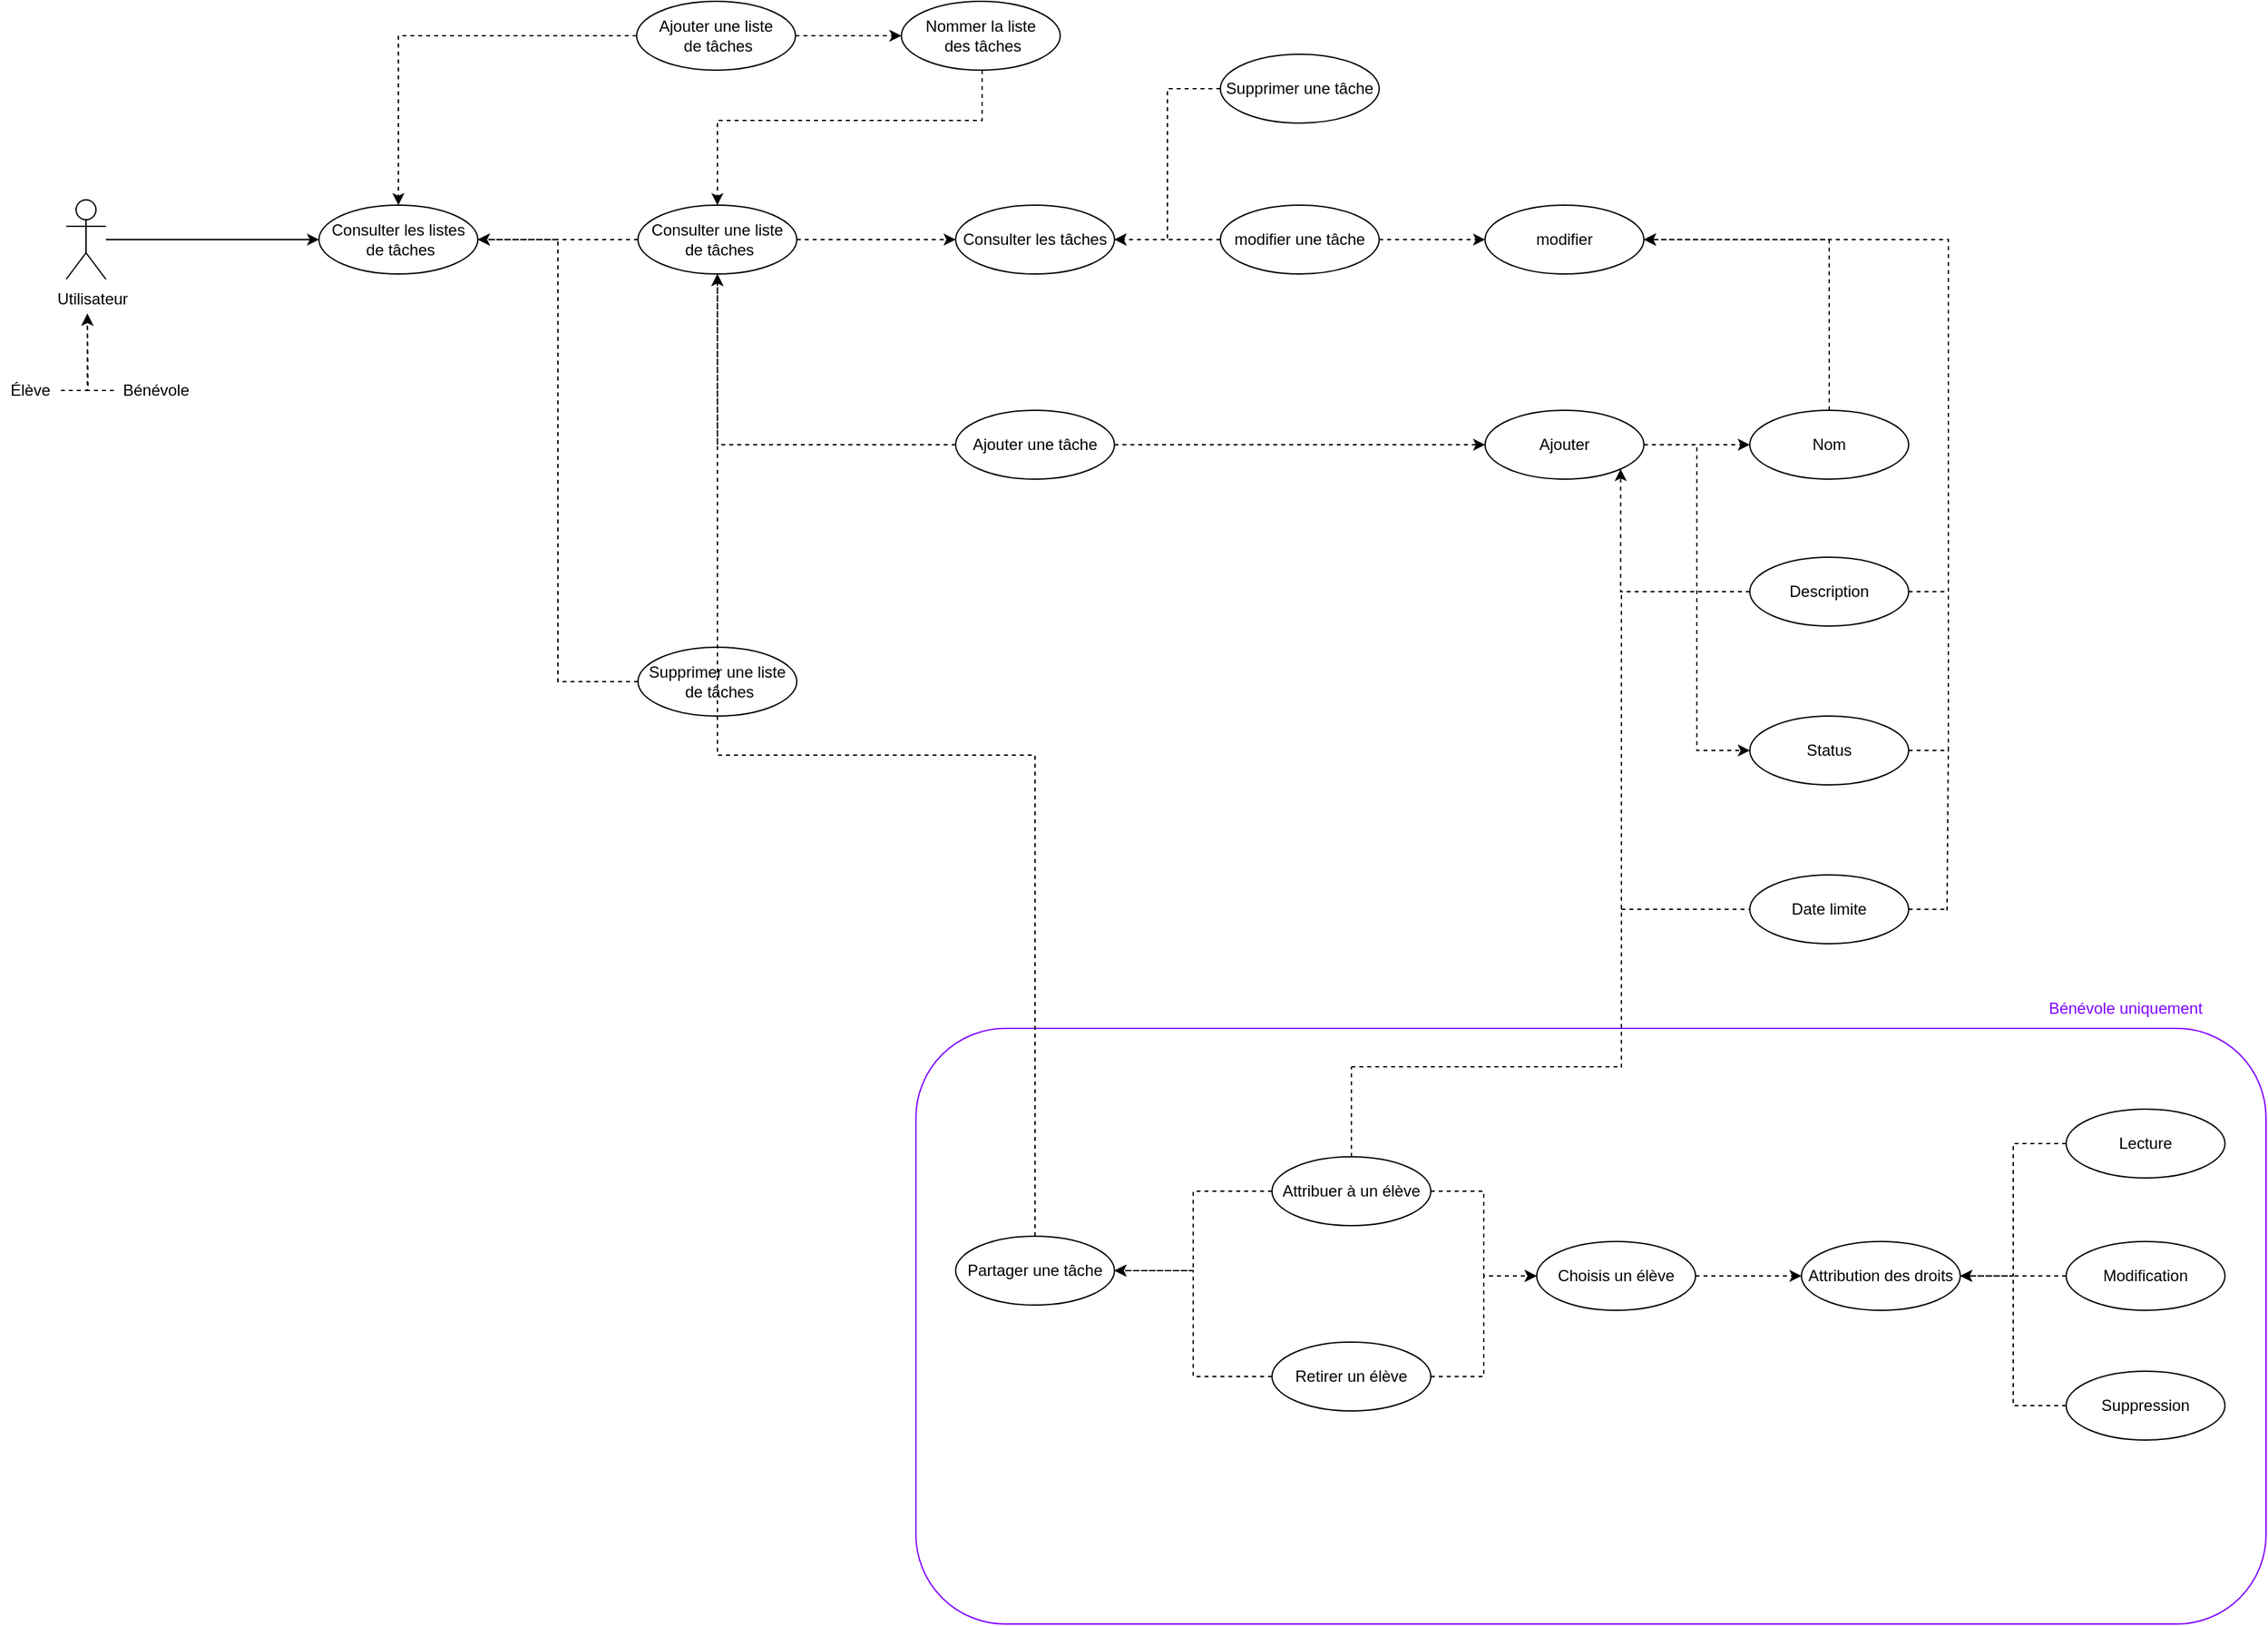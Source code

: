 <mxfile version="21.0.6" type="github">
  <diagram name="Page-1" id="fAINEygDaWVcv_N5_IjY">
    <mxGraphModel dx="989" dy="548" grid="1" gridSize="10" guides="1" tooltips="1" connect="1" arrows="1" fold="1" page="1" pageScale="1" pageWidth="827" pageHeight="1169" math="0" shadow="0">
      <root>
        <mxCell id="0" />
        <mxCell id="1" parent="0" />
        <mxCell id="KYYR0FkDAw76e0KfDm-P-86" value="" style="rounded=1;whiteSpace=wrap;html=1;fillColor=none;strokeColor=#8000ff;" parent="1" vertex="1">
          <mxGeometry x="731" y="906" width="1020" height="450" as="geometry" />
        </mxCell>
        <mxCell id="KYYR0FkDAw76e0KfDm-P-9" style="edgeStyle=orthogonalEdgeStyle;rounded=0;orthogonalLoop=1;jettySize=auto;html=1;" parent="1" source="KYYR0FkDAw76e0KfDm-P-1" target="KYYR0FkDAw76e0KfDm-P-8" edge="1">
          <mxGeometry relative="1" as="geometry" />
        </mxCell>
        <mxCell id="KYYR0FkDAw76e0KfDm-P-1" value="Actor" style="shape=umlActor;verticalLabelPosition=bottom;verticalAlign=top;html=1;outlineConnect=0;overflow=visible;noLabel=1;" parent="1" vertex="1">
          <mxGeometry x="89" y="280" width="30" height="60" as="geometry" />
        </mxCell>
        <mxCell id="KYYR0FkDAw76e0KfDm-P-2" value="Utilisateur" style="text;html=1;strokeColor=none;fillColor=none;align=center;verticalAlign=middle;whiteSpace=wrap;rounded=0;" parent="1" vertex="1">
          <mxGeometry x="79" y="340" width="60" height="30" as="geometry" />
        </mxCell>
        <mxCell id="KYYR0FkDAw76e0KfDm-P-3" value="" style="edgeStyle=orthogonalEdgeStyle;rounded=0;orthogonalLoop=1;jettySize=auto;html=1;dashed=1;" parent="1" source="KYYR0FkDAw76e0KfDm-P-4" edge="1">
          <mxGeometry relative="1" as="geometry">
            <mxPoint x="85" y="425" as="sourcePoint" />
            <mxPoint x="105" y="366" as="targetPoint" />
          </mxGeometry>
        </mxCell>
        <mxCell id="KYYR0FkDAw76e0KfDm-P-4" value="Élève" style="text;html=1;strokeColor=none;fillColor=none;align=center;verticalAlign=middle;whiteSpace=wrap;rounded=0;" parent="1" vertex="1">
          <mxGeometry x="39" y="409" width="46" height="30" as="geometry" />
        </mxCell>
        <mxCell id="KYYR0FkDAw76e0KfDm-P-5" value="" style="edgeStyle=orthogonalEdgeStyle;rounded=0;orthogonalLoop=1;jettySize=auto;html=1;dashed=1;exitX=0;exitY=0.5;exitDx=0;exitDy=0;" parent="1" source="KYYR0FkDAw76e0KfDm-P-6" edge="1">
          <mxGeometry relative="1" as="geometry">
            <mxPoint x="125" y="431" as="sourcePoint" />
            <mxPoint x="105" y="366" as="targetPoint" />
          </mxGeometry>
        </mxCell>
        <mxCell id="KYYR0FkDAw76e0KfDm-P-6" value="Bénévole" style="text;html=1;strokeColor=none;fillColor=none;align=center;verticalAlign=middle;whiteSpace=wrap;rounded=0;" parent="1" vertex="1">
          <mxGeometry x="125" y="409" width="64" height="30" as="geometry" />
        </mxCell>
        <mxCell id="KYYR0FkDAw76e0KfDm-P-8" value="&lt;div&gt;Consulter les listes&lt;/div&gt;&lt;div&gt;&amp;nbsp;de tâches&lt;/div&gt;" style="ellipse;whiteSpace=wrap;html=1;" parent="1" vertex="1">
          <mxGeometry x="280" y="284" width="120" height="52" as="geometry" />
        </mxCell>
        <mxCell id="KYYR0FkDAw76e0KfDm-P-15" value="" style="edgeStyle=orthogonalEdgeStyle;rounded=0;orthogonalLoop=1;jettySize=auto;html=1;dashed=1;" parent="1" source="KYYR0FkDAw76e0KfDm-P-10" target="KYYR0FkDAw76e0KfDm-P-14" edge="1">
          <mxGeometry relative="1" as="geometry">
            <Array as="points">
              <mxPoint x="681" y="310" />
              <mxPoint x="681" y="310" />
            </Array>
          </mxGeometry>
        </mxCell>
        <mxCell id="KYYR0FkDAw76e0KfDm-P-27" style="edgeStyle=orthogonalEdgeStyle;rounded=0;orthogonalLoop=1;jettySize=auto;html=1;entryX=1;entryY=0.5;entryDx=0;entryDy=0;dashed=1;" parent="1" source="KYYR0FkDAw76e0KfDm-P-10" target="KYYR0FkDAw76e0KfDm-P-8" edge="1">
          <mxGeometry relative="1" as="geometry" />
        </mxCell>
        <mxCell id="KYYR0FkDAw76e0KfDm-P-10" value="&lt;div&gt;Consulter une liste&lt;br&gt;&lt;/div&gt;&lt;div&gt;&amp;nbsp;de tâches&lt;/div&gt;" style="ellipse;whiteSpace=wrap;html=1;" parent="1" vertex="1">
          <mxGeometry x="521" y="284" width="120" height="52" as="geometry" />
        </mxCell>
        <mxCell id="KYYR0FkDAw76e0KfDm-P-43" style="edgeStyle=orthogonalEdgeStyle;rounded=0;orthogonalLoop=1;jettySize=auto;html=1;entryX=0.5;entryY=0;entryDx=0;entryDy=0;dashed=1;" parent="1" source="KYYR0FkDAw76e0KfDm-P-13" target="KYYR0FkDAw76e0KfDm-P-8" edge="1">
          <mxGeometry relative="1" as="geometry" />
        </mxCell>
        <mxCell id="KYYR0FkDAw76e0KfDm-P-45" value="" style="edgeStyle=orthogonalEdgeStyle;rounded=0;orthogonalLoop=1;jettySize=auto;html=1;dashed=1;" parent="1" source="KYYR0FkDAw76e0KfDm-P-13" target="KYYR0FkDAw76e0KfDm-P-44" edge="1">
          <mxGeometry relative="1" as="geometry" />
        </mxCell>
        <mxCell id="KYYR0FkDAw76e0KfDm-P-13" value="&lt;div&gt;Ajouter une liste&lt;/div&gt;&lt;div&gt;&amp;nbsp;de tâches&lt;/div&gt;" style="ellipse;whiteSpace=wrap;html=1;" parent="1" vertex="1">
          <mxGeometry x="520" y="130" width="120" height="52" as="geometry" />
        </mxCell>
        <mxCell id="KYYR0FkDAw76e0KfDm-P-14" value="Consulter les tâches" style="ellipse;whiteSpace=wrap;html=1;" parent="1" vertex="1">
          <mxGeometry x="761" y="284" width="120" height="52" as="geometry" />
        </mxCell>
        <mxCell id="KYYR0FkDAw76e0KfDm-P-19" value="" style="edgeStyle=orthogonalEdgeStyle;rounded=0;orthogonalLoop=1;jettySize=auto;html=1;dashed=1;" parent="1" source="KYYR0FkDAw76e0KfDm-P-16" target="KYYR0FkDAw76e0KfDm-P-18" edge="1">
          <mxGeometry relative="1" as="geometry" />
        </mxCell>
        <mxCell id="KYYR0FkDAw76e0KfDm-P-26" style="edgeStyle=orthogonalEdgeStyle;rounded=0;orthogonalLoop=1;jettySize=auto;html=1;dashed=1;" parent="1" source="KYYR0FkDAw76e0KfDm-P-16" target="KYYR0FkDAw76e0KfDm-P-10" edge="1">
          <mxGeometry relative="1" as="geometry" />
        </mxCell>
        <mxCell id="KYYR0FkDAw76e0KfDm-P-16" value="Ajouter une tâche" style="ellipse;whiteSpace=wrap;html=1;" parent="1" vertex="1">
          <mxGeometry x="761" y="439" width="120" height="52" as="geometry" />
        </mxCell>
        <mxCell id="KYYR0FkDAw76e0KfDm-P-21" value="" style="edgeStyle=orthogonalEdgeStyle;rounded=0;orthogonalLoop=1;jettySize=auto;html=1;dashed=1;" parent="1" source="KYYR0FkDAw76e0KfDm-P-18" target="KYYR0FkDAw76e0KfDm-P-20" edge="1">
          <mxGeometry relative="1" as="geometry" />
        </mxCell>
        <mxCell id="KYYR0FkDAw76e0KfDm-P-35" style="edgeStyle=orthogonalEdgeStyle;rounded=0;orthogonalLoop=1;jettySize=auto;html=1;entryX=0;entryY=0.5;entryDx=0;entryDy=0;dashed=1;" parent="1" source="KYYR0FkDAw76e0KfDm-P-18" target="KYYR0FkDAw76e0KfDm-P-23" edge="1">
          <mxGeometry relative="1" as="geometry" />
        </mxCell>
        <mxCell id="KYYR0FkDAw76e0KfDm-P-18" value="Ajouter" style="ellipse;whiteSpace=wrap;html=1;" parent="1" vertex="1">
          <mxGeometry x="1161" y="439" width="120" height="52" as="geometry" />
        </mxCell>
        <mxCell id="KYYR0FkDAw76e0KfDm-P-39" style="edgeStyle=orthogonalEdgeStyle;rounded=0;orthogonalLoop=1;jettySize=auto;html=1;entryX=1;entryY=0.5;entryDx=0;entryDy=0;dashed=1;exitX=0.5;exitY=0;exitDx=0;exitDy=0;" parent="1" source="KYYR0FkDAw76e0KfDm-P-20" target="KYYR0FkDAw76e0KfDm-P-32" edge="1">
          <mxGeometry relative="1" as="geometry">
            <mxPoint x="1421" y="430" as="sourcePoint" />
          </mxGeometry>
        </mxCell>
        <mxCell id="KYYR0FkDAw76e0KfDm-P-20" value="Nom" style="ellipse;whiteSpace=wrap;html=1;" parent="1" vertex="1">
          <mxGeometry x="1361" y="439" width="120" height="52" as="geometry" />
        </mxCell>
        <mxCell id="KYYR0FkDAw76e0KfDm-P-36" style="edgeStyle=orthogonalEdgeStyle;rounded=0;orthogonalLoop=1;jettySize=auto;html=1;entryX=1;entryY=1;entryDx=0;entryDy=0;dashed=1;" parent="1" source="KYYR0FkDAw76e0KfDm-P-22" target="KYYR0FkDAw76e0KfDm-P-18" edge="1">
          <mxGeometry relative="1" as="geometry" />
        </mxCell>
        <mxCell id="KYYR0FkDAw76e0KfDm-P-40" style="edgeStyle=orthogonalEdgeStyle;rounded=0;orthogonalLoop=1;jettySize=auto;html=1;entryX=1;entryY=0.5;entryDx=0;entryDy=0;dashed=1;" parent="1" source="KYYR0FkDAw76e0KfDm-P-22" target="KYYR0FkDAw76e0KfDm-P-32" edge="1">
          <mxGeometry relative="1" as="geometry">
            <Array as="points">
              <mxPoint x="1511" y="576" />
              <mxPoint x="1511" y="310" />
            </Array>
          </mxGeometry>
        </mxCell>
        <mxCell id="KYYR0FkDAw76e0KfDm-P-22" value="Description" style="ellipse;whiteSpace=wrap;html=1;" parent="1" vertex="1">
          <mxGeometry x="1361" y="550" width="120" height="52" as="geometry" />
        </mxCell>
        <mxCell id="KYYR0FkDAw76e0KfDm-P-41" style="edgeStyle=orthogonalEdgeStyle;rounded=0;orthogonalLoop=1;jettySize=auto;html=1;entryX=1;entryY=0.5;entryDx=0;entryDy=0;dashed=1;" parent="1" source="KYYR0FkDAw76e0KfDm-P-23" target="KYYR0FkDAw76e0KfDm-P-32" edge="1">
          <mxGeometry relative="1" as="geometry">
            <Array as="points">
              <mxPoint x="1511" y="696" />
              <mxPoint x="1511" y="310" />
            </Array>
          </mxGeometry>
        </mxCell>
        <mxCell id="KYYR0FkDAw76e0KfDm-P-23" value="Status" style="ellipse;whiteSpace=wrap;html=1;" parent="1" vertex="1">
          <mxGeometry x="1361" y="670" width="120" height="52" as="geometry" />
        </mxCell>
        <mxCell id="KYYR0FkDAw76e0KfDm-P-25" style="edgeStyle=orthogonalEdgeStyle;rounded=0;orthogonalLoop=1;jettySize=auto;html=1;entryX=1;entryY=0.5;entryDx=0;entryDy=0;dashed=1;" parent="1" source="KYYR0FkDAw76e0KfDm-P-24" target="KYYR0FkDAw76e0KfDm-P-14" edge="1">
          <mxGeometry relative="1" as="geometry" />
        </mxCell>
        <mxCell id="KYYR0FkDAw76e0KfDm-P-24" value="Supprimer une tâche" style="ellipse;whiteSpace=wrap;html=1;" parent="1" vertex="1">
          <mxGeometry x="961" y="170" width="120" height="52" as="geometry" />
        </mxCell>
        <mxCell id="KYYR0FkDAw76e0KfDm-P-29" style="edgeStyle=orthogonalEdgeStyle;rounded=0;orthogonalLoop=1;jettySize=auto;html=1;entryX=1;entryY=0.5;entryDx=0;entryDy=0;dashed=1;" parent="1" source="KYYR0FkDAw76e0KfDm-P-28" target="KYYR0FkDAw76e0KfDm-P-8" edge="1">
          <mxGeometry relative="1" as="geometry" />
        </mxCell>
        <mxCell id="KYYR0FkDAw76e0KfDm-P-28" value="&lt;div&gt;Supprimer une liste&lt;br&gt;&lt;/div&gt;&lt;div&gt;&amp;nbsp;de tâches&lt;/div&gt;" style="ellipse;whiteSpace=wrap;html=1;" parent="1" vertex="1">
          <mxGeometry x="521" y="618" width="120" height="52" as="geometry" />
        </mxCell>
        <mxCell id="KYYR0FkDAw76e0KfDm-P-31" style="edgeStyle=orthogonalEdgeStyle;rounded=0;orthogonalLoop=1;jettySize=auto;html=1;entryX=1;entryY=0.5;entryDx=0;entryDy=0;dashed=1;" parent="1" source="KYYR0FkDAw76e0KfDm-P-30" target="KYYR0FkDAw76e0KfDm-P-14" edge="1">
          <mxGeometry relative="1" as="geometry" />
        </mxCell>
        <mxCell id="KYYR0FkDAw76e0KfDm-P-33" value="" style="edgeStyle=orthogonalEdgeStyle;rounded=0;orthogonalLoop=1;jettySize=auto;html=1;dashed=1;" parent="1" source="KYYR0FkDAw76e0KfDm-P-30" target="KYYR0FkDAw76e0KfDm-P-32" edge="1">
          <mxGeometry relative="1" as="geometry" />
        </mxCell>
        <mxCell id="KYYR0FkDAw76e0KfDm-P-30" value="modifier une tâche" style="ellipse;whiteSpace=wrap;html=1;" parent="1" vertex="1">
          <mxGeometry x="961" y="284" width="120" height="52" as="geometry" />
        </mxCell>
        <mxCell id="KYYR0FkDAw76e0KfDm-P-32" value="modifier" style="ellipse;whiteSpace=wrap;html=1;" parent="1" vertex="1">
          <mxGeometry x="1161" y="284" width="120" height="52" as="geometry" />
        </mxCell>
        <mxCell id="KYYR0FkDAw76e0KfDm-P-46" style="edgeStyle=orthogonalEdgeStyle;rounded=0;orthogonalLoop=1;jettySize=auto;html=1;entryX=0.5;entryY=0;entryDx=0;entryDy=0;dashed=1;" parent="1" target="KYYR0FkDAw76e0KfDm-P-10" edge="1">
          <mxGeometry relative="1" as="geometry">
            <mxPoint x="781" y="182" as="sourcePoint" />
            <Array as="points">
              <mxPoint x="781" y="220" />
              <mxPoint x="581" y="220" />
            </Array>
          </mxGeometry>
        </mxCell>
        <mxCell id="KYYR0FkDAw76e0KfDm-P-44" value="&lt;div&gt;Nommer la liste&lt;/div&gt;&lt;div&gt;&amp;nbsp;des tâches&lt;/div&gt;" style="ellipse;whiteSpace=wrap;html=1;" parent="1" vertex="1">
          <mxGeometry x="720" y="130" width="120" height="52" as="geometry" />
        </mxCell>
        <mxCell id="KYYR0FkDAw76e0KfDm-P-54" style="edgeStyle=orthogonalEdgeStyle;rounded=0;orthogonalLoop=1;jettySize=auto;html=1;dashed=1;entryX=0;entryY=0.5;entryDx=0;entryDy=0;" parent="1" source="KYYR0FkDAw76e0KfDm-P-48" target="KYYR0FkDAw76e0KfDm-P-53" edge="1">
          <mxGeometry relative="1" as="geometry" />
        </mxCell>
        <mxCell id="KYYR0FkDAw76e0KfDm-P-61" style="edgeStyle=orthogonalEdgeStyle;rounded=0;orthogonalLoop=1;jettySize=auto;html=1;entryX=1;entryY=0.5;entryDx=0;entryDy=0;dashed=1;" parent="1" source="KYYR0FkDAw76e0KfDm-P-48" target="KYYR0FkDAw76e0KfDm-P-56" edge="1">
          <mxGeometry relative="1" as="geometry" />
        </mxCell>
        <mxCell id="KYYR0FkDAw76e0KfDm-P-48" value="Attribuer à un élève" style="ellipse;whiteSpace=wrap;html=1;" parent="1" vertex="1">
          <mxGeometry x="1000" y="1003" width="120" height="52" as="geometry" />
        </mxCell>
        <mxCell id="KYYR0FkDAw76e0KfDm-P-55" style="edgeStyle=orthogonalEdgeStyle;rounded=0;orthogonalLoop=1;jettySize=auto;html=1;entryX=0;entryY=0.5;entryDx=0;entryDy=0;dashed=1;" parent="1" source="KYYR0FkDAw76e0KfDm-P-52" target="KYYR0FkDAw76e0KfDm-P-53" edge="1">
          <mxGeometry relative="1" as="geometry" />
        </mxCell>
        <mxCell id="KYYR0FkDAw76e0KfDm-P-62" style="edgeStyle=orthogonalEdgeStyle;rounded=0;orthogonalLoop=1;jettySize=auto;html=1;entryX=1;entryY=0.5;entryDx=0;entryDy=0;dashed=1;" parent="1" source="KYYR0FkDAw76e0KfDm-P-52" target="KYYR0FkDAw76e0KfDm-P-56" edge="1">
          <mxGeometry relative="1" as="geometry" />
        </mxCell>
        <mxCell id="KYYR0FkDAw76e0KfDm-P-52" value="&lt;div&gt;Retirer un élève&lt;/div&gt;" style="ellipse;whiteSpace=wrap;html=1;" parent="1" vertex="1">
          <mxGeometry x="1000" y="1143" width="120" height="52" as="geometry" />
        </mxCell>
        <mxCell id="KYYR0FkDAw76e0KfDm-P-77" value="" style="edgeStyle=orthogonalEdgeStyle;rounded=0;orthogonalLoop=1;jettySize=auto;html=1;dashed=1;" parent="1" source="KYYR0FkDAw76e0KfDm-P-53" target="KYYR0FkDAw76e0KfDm-P-76" edge="1">
          <mxGeometry relative="1" as="geometry" />
        </mxCell>
        <mxCell id="KYYR0FkDAw76e0KfDm-P-53" value="Choisis un élève" style="ellipse;whiteSpace=wrap;html=1;" parent="1" vertex="1">
          <mxGeometry x="1200" y="1067" width="120" height="52" as="geometry" />
        </mxCell>
        <mxCell id="KYYR0FkDAw76e0KfDm-P-60" style="edgeStyle=orthogonalEdgeStyle;rounded=0;orthogonalLoop=1;jettySize=auto;html=1;entryX=0.5;entryY=1;entryDx=0;entryDy=0;dashed=1;exitX=0.5;exitY=0;exitDx=0;exitDy=0;" parent="1" source="KYYR0FkDAw76e0KfDm-P-56" target="KYYR0FkDAw76e0KfDm-P-10" edge="1">
          <mxGeometry relative="1" as="geometry" />
        </mxCell>
        <mxCell id="KYYR0FkDAw76e0KfDm-P-56" value="Partager une tâche" style="ellipse;whiteSpace=wrap;html=1;" parent="1" vertex="1">
          <mxGeometry x="761" y="1063" width="120" height="52" as="geometry" />
        </mxCell>
        <mxCell id="KYYR0FkDAw76e0KfDm-P-67" value="" style="endArrow=none;html=1;rounded=0;dashed=1;" parent="1" edge="1">
          <mxGeometry width="50" height="50" relative="1" as="geometry">
            <mxPoint x="1060" y="935" as="sourcePoint" />
            <mxPoint x="1264" y="935" as="targetPoint" />
          </mxGeometry>
        </mxCell>
        <mxCell id="KYYR0FkDAw76e0KfDm-P-74" value="" style="endArrow=none;html=1;rounded=0;dashed=1;exitX=0.5;exitY=0;exitDx=0;exitDy=0;" parent="1" source="KYYR0FkDAw76e0KfDm-P-48" edge="1">
          <mxGeometry width="50" height="50" relative="1" as="geometry">
            <mxPoint x="920" y="1055" as="sourcePoint" />
            <mxPoint x="1060" y="935" as="targetPoint" />
          </mxGeometry>
        </mxCell>
        <mxCell id="KYYR0FkDAw76e0KfDm-P-76" value="Attribution des droits" style="ellipse;whiteSpace=wrap;html=1;" parent="1" vertex="1">
          <mxGeometry x="1400" y="1067" width="120" height="52" as="geometry" />
        </mxCell>
        <mxCell id="KYYR0FkDAw76e0KfDm-P-78" value="Modification" style="ellipse;whiteSpace=wrap;html=1;" parent="1" vertex="1">
          <mxGeometry x="1600" y="1067" width="120" height="52" as="geometry" />
        </mxCell>
        <mxCell id="KYYR0FkDAw76e0KfDm-P-83" style="edgeStyle=orthogonalEdgeStyle;rounded=0;orthogonalLoop=1;jettySize=auto;html=1;entryX=1;entryY=0.5;entryDx=0;entryDy=0;dashed=1;" parent="1" source="KYYR0FkDAw76e0KfDm-P-80" target="KYYR0FkDAw76e0KfDm-P-76" edge="1">
          <mxGeometry relative="1" as="geometry" />
        </mxCell>
        <mxCell id="KYYR0FkDAw76e0KfDm-P-80" value="Lecture" style="ellipse;whiteSpace=wrap;html=1;" parent="1" vertex="1">
          <mxGeometry x="1600" y="967" width="120" height="52" as="geometry" />
        </mxCell>
        <mxCell id="KYYR0FkDAw76e0KfDm-P-84" style="edgeStyle=orthogonalEdgeStyle;rounded=0;orthogonalLoop=1;jettySize=auto;html=1;entryX=1;entryY=0.5;entryDx=0;entryDy=0;dashed=1;" parent="1" source="KYYR0FkDAw76e0KfDm-P-81" target="KYYR0FkDAw76e0KfDm-P-76" edge="1">
          <mxGeometry relative="1" as="geometry" />
        </mxCell>
        <mxCell id="KYYR0FkDAw76e0KfDm-P-81" value="Suppression" style="ellipse;whiteSpace=wrap;html=1;" parent="1" vertex="1">
          <mxGeometry x="1600" y="1165" width="120" height="52" as="geometry" />
        </mxCell>
        <mxCell id="KYYR0FkDAw76e0KfDm-P-85" value="" style="endArrow=none;html=1;rounded=0;dashed=1;exitX=0;exitY=0.5;exitDx=0;exitDy=0;" parent="1" source="KYYR0FkDAw76e0KfDm-P-78" edge="1">
          <mxGeometry width="50" height="50" relative="1" as="geometry">
            <mxPoint x="1490" y="1145" as="sourcePoint" />
            <mxPoint x="1560" y="1093" as="targetPoint" />
          </mxGeometry>
        </mxCell>
        <mxCell id="KYYR0FkDAw76e0KfDm-P-87" value="Bénévole uniquement" style="text;html=1;strokeColor=none;fillColor=none;align=center;verticalAlign=middle;whiteSpace=wrap;rounded=0;fontColor=#8000ff;" parent="1" vertex="1">
          <mxGeometry x="1580" y="876" width="130" height="30" as="geometry" />
        </mxCell>
        <mxCell id="4m4LYmhoTKOA_aB9rf4V-1" value="Date limite" style="ellipse;whiteSpace=wrap;html=1;" vertex="1" parent="1">
          <mxGeometry x="1361" y="790" width="120" height="52" as="geometry" />
        </mxCell>
        <mxCell id="4m4LYmhoTKOA_aB9rf4V-2" value="" style="endArrow=none;html=1;rounded=0;dashed=1;exitX=1;exitY=0.5;exitDx=0;exitDy=0;" edge="1" parent="1" source="4m4LYmhoTKOA_aB9rf4V-1">
          <mxGeometry width="50" height="50" relative="1" as="geometry">
            <mxPoint x="1470" y="720" as="sourcePoint" />
            <mxPoint x="1510" y="816" as="targetPoint" />
          </mxGeometry>
        </mxCell>
        <mxCell id="4m4LYmhoTKOA_aB9rf4V-3" value="" style="endArrow=none;html=1;rounded=0;dashed=1;" edge="1" parent="1">
          <mxGeometry width="50" height="50" relative="1" as="geometry">
            <mxPoint x="1510" y="816.92" as="sourcePoint" />
            <mxPoint x="1511" y="693" as="targetPoint" />
          </mxGeometry>
        </mxCell>
        <mxCell id="4m4LYmhoTKOA_aB9rf4V-4" value="" style="endArrow=none;html=1;rounded=0;dashed=1;" edge="1" parent="1">
          <mxGeometry width="50" height="50" relative="1" as="geometry">
            <mxPoint x="1264" y="935.586" as="sourcePoint" />
            <mxPoint x="1264" y="577" as="targetPoint" />
          </mxGeometry>
        </mxCell>
        <mxCell id="4m4LYmhoTKOA_aB9rf4V-7" value="" style="endArrow=none;html=1;rounded=0;dashed=1;entryX=0;entryY=0.5;entryDx=0;entryDy=0;" edge="1" parent="1">
          <mxGeometry width="50" height="50" relative="1" as="geometry">
            <mxPoint x="1264" y="816" as="sourcePoint" />
            <mxPoint x="1361.0" y="816.0" as="targetPoint" />
          </mxGeometry>
        </mxCell>
      </root>
    </mxGraphModel>
  </diagram>
</mxfile>
